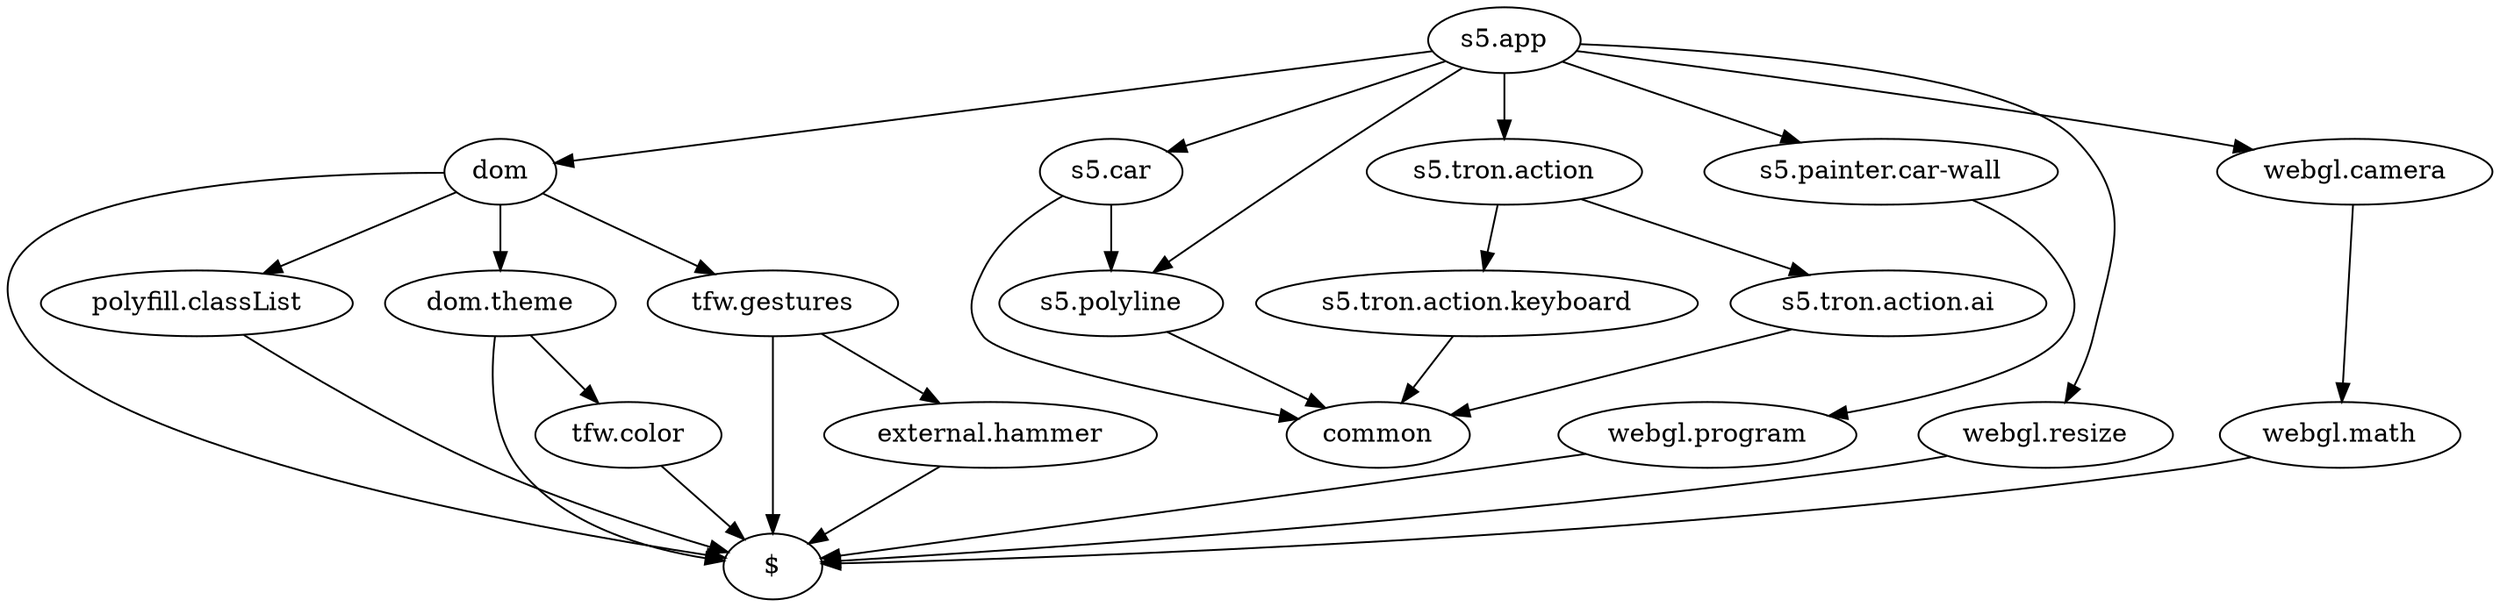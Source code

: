digraph dependencies {
    "s5.app" -> "dom"

    "s5.app" -> "s5.car"

    "s5.app" -> "s5.tron.action"

    "s5.app" -> "s5.polyline"

    "s5.app" -> "s5.painter.car-wall"

    "s5.app" -> "webgl.resize"

    "s5.app" -> "webgl.camera"
    "webgl.camera" -> "webgl.math"
    "webgl.math" -> "$"
    "webgl.resize" -> "$"
    "s5.painter.car-wall" -> "webgl.program"
    "webgl.program" -> "$"
    "s5.polyline" -> "common"
    "s5.tron.action" -> "s5.tron.action.keyboard"

    "s5.tron.action" -> "s5.tron.action.ai"
    "s5.tron.action.ai" -> "common"
    "s5.tron.action.keyboard" -> "common"
    "s5.car" -> "s5.polyline"

    "s5.car" -> "common"
    "dom" -> "$"

    "dom" -> "polyfill.classList"

    "dom" -> "dom.theme"

    "dom" -> "tfw.gestures"
    "tfw.gestures" -> "$"

    "tfw.gestures" -> "external.hammer"
    "external.hammer" -> "$"
    "dom.theme" -> "$"

    "dom.theme" -> "tfw.color"
    "tfw.color" -> "$"
    "polyfill.classList" -> "$"

}